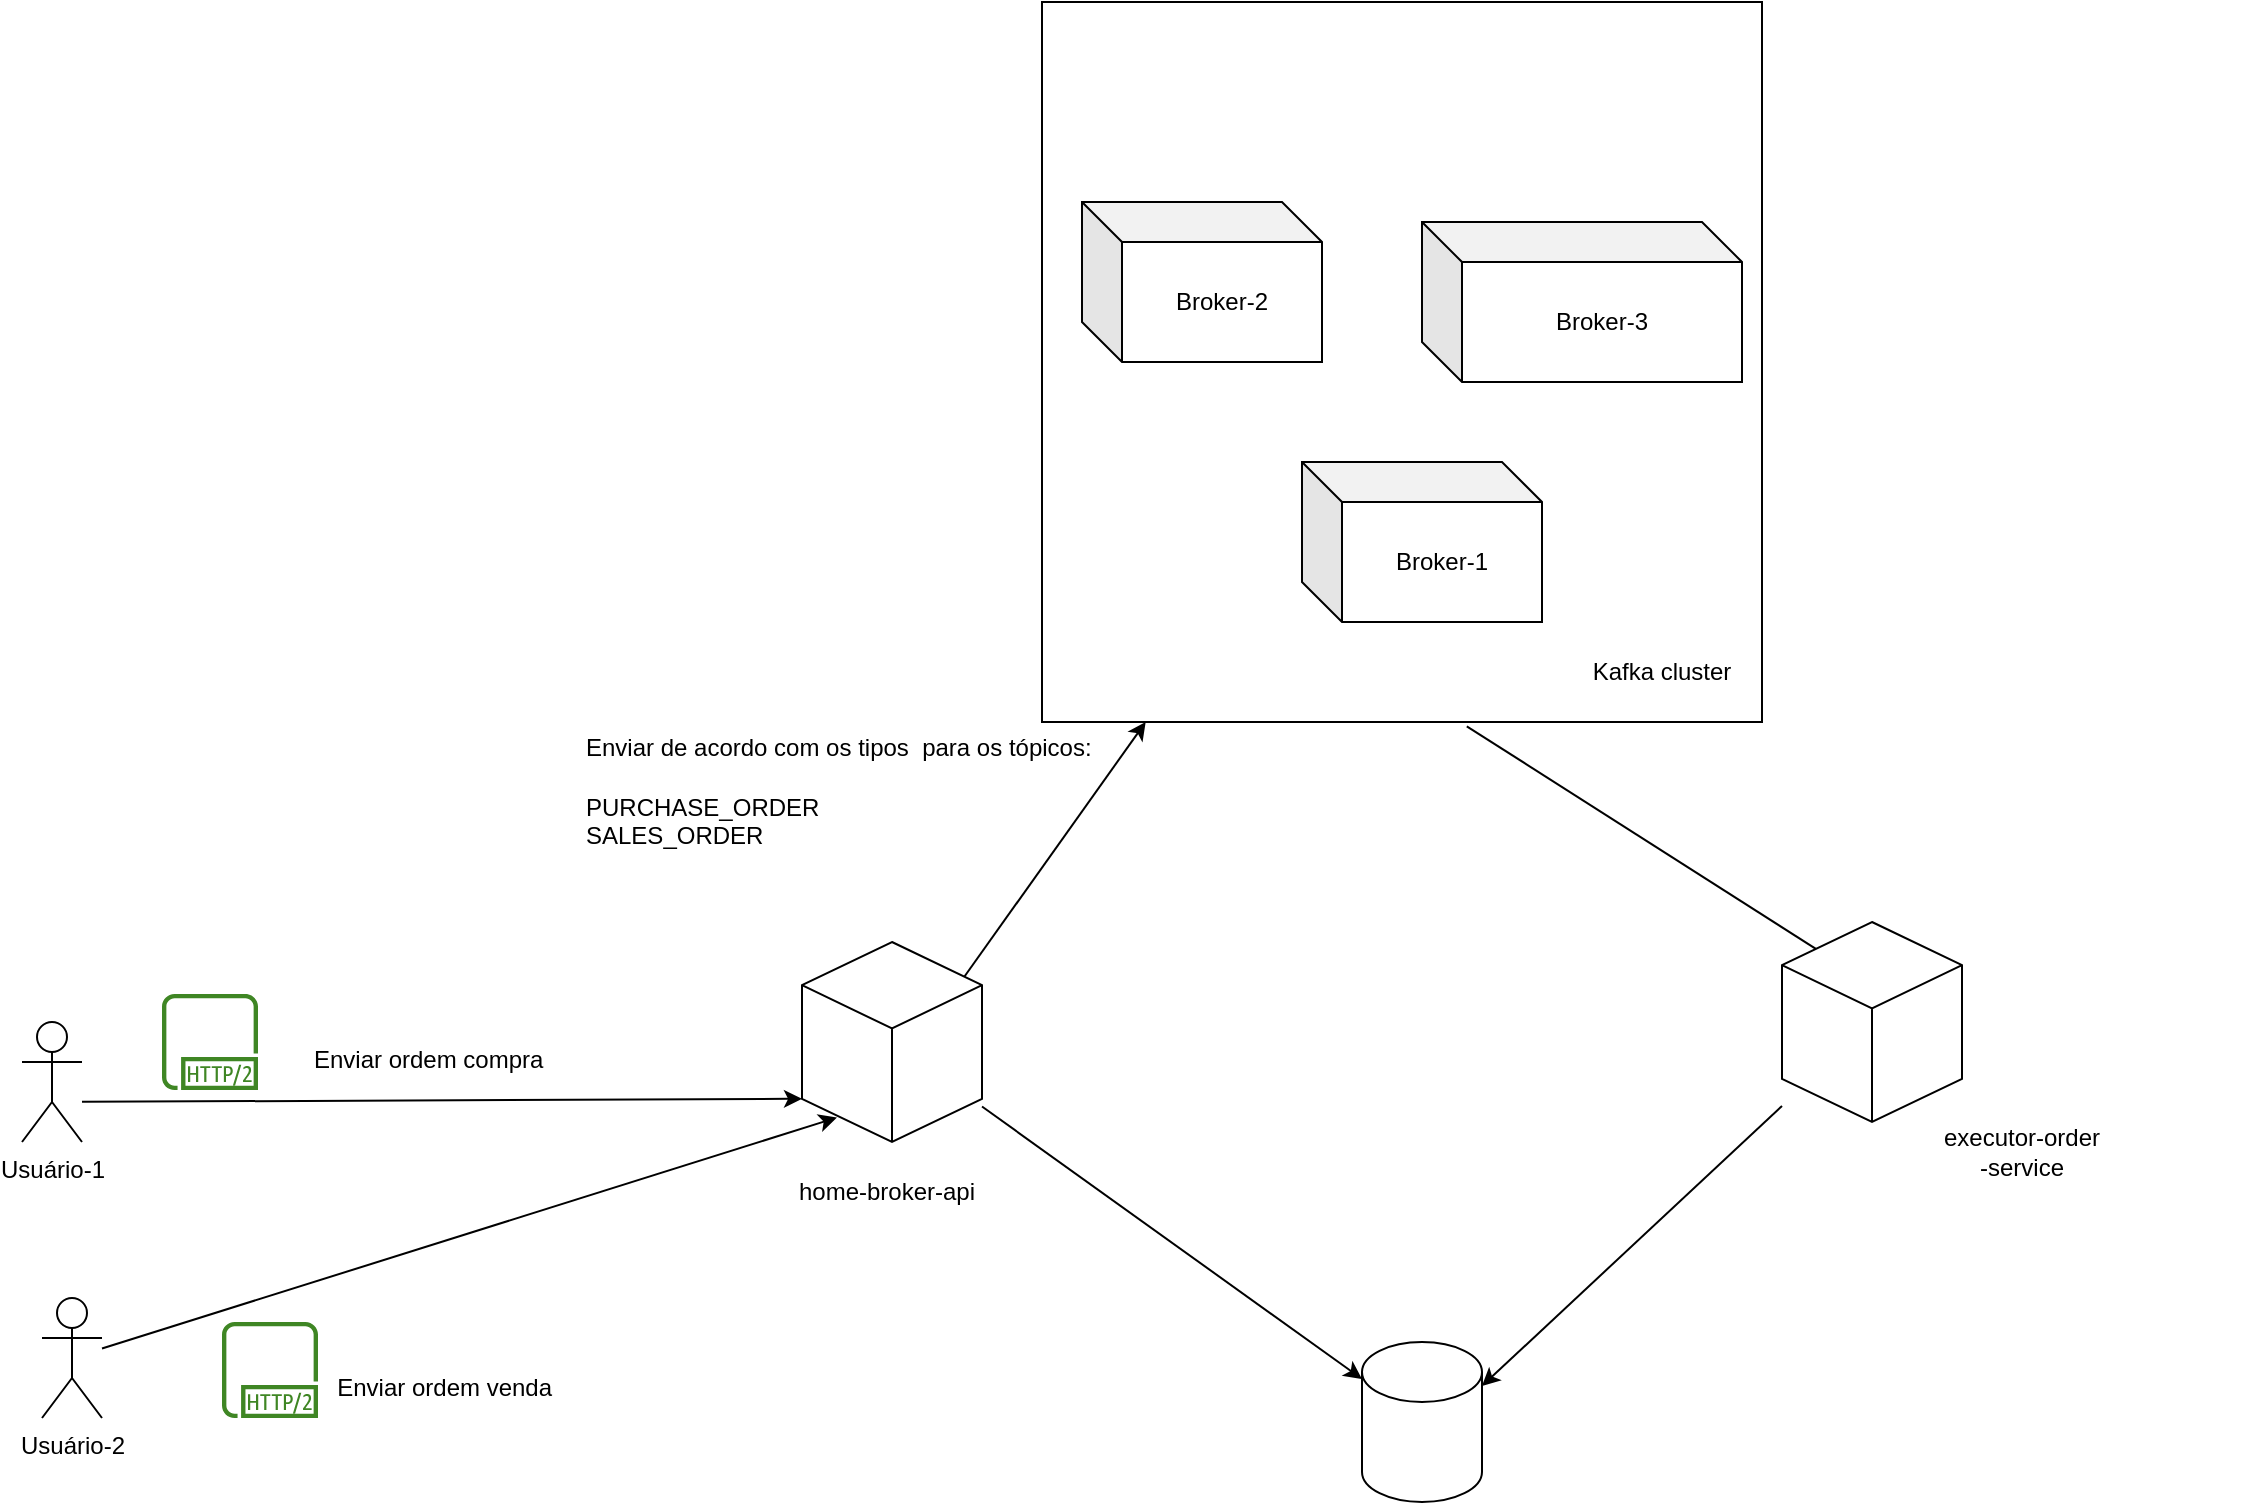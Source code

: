<mxfile>
    <diagram id="my-MAuTWCYe-yyJAsMVD" name="Page-1">
        <mxGraphModel dx="2377" dy="1317" grid="1" gridSize="10" guides="1" tooltips="1" connect="1" arrows="1" fold="1" page="1" pageScale="1" pageWidth="1600" pageHeight="1200" math="0" shadow="0">
            <root>
                <mxCell id="0"/>
                <mxCell id="1" parent="0"/>
                <mxCell id="6" style="edgeStyle=none;html=1;entryX=0;entryY=0;entryDx=0;entryDy=78.393;entryPerimeter=0;" parent="1" target="12" edge="1">
                    <mxGeometry relative="1" as="geometry">
                        <mxPoint x="50" y="929.936" as="sourcePoint"/>
                        <mxPoint x="360" y="1050" as="targetPoint"/>
                    </mxGeometry>
                </mxCell>
                <mxCell id="5" value="Usuário-1" style="shape=umlActor;verticalLabelPosition=bottom;verticalAlign=top;html=1;outlineConnect=0;" parent="1" vertex="1">
                    <mxGeometry x="20" y="890" width="30" height="60" as="geometry"/>
                </mxCell>
                <mxCell id="7" value="Enviar ordem compra&amp;nbsp;" style="text;html=1;strokeColor=none;fillColor=none;align=center;verticalAlign=middle;whiteSpace=wrap;rounded=0;" parent="1" vertex="1">
                    <mxGeometry x="130" y="894" width="190" height="30" as="geometry"/>
                </mxCell>
                <mxCell id="15" style="edgeStyle=none;html=1;exitX=0.59;exitY=1.006;exitDx=0;exitDy=0;exitPerimeter=0;" parent="1" source="23" target="33" edge="1">
                    <mxGeometry relative="1" as="geometry">
                        <mxPoint x="970" y="950" as="targetPoint"/>
                        <mxPoint x="652" y="94.562" as="sourcePoint"/>
                        <Array as="points">
                            <mxPoint x="990" y="900"/>
                        </Array>
                    </mxGeometry>
                </mxCell>
                <mxCell id="14" style="edgeStyle=none;html=1;" parent="1" target="23" edge="1">
                    <mxGeometry relative="1" as="geometry">
                        <mxPoint x="490" y="869" as="sourcePoint"/>
                        <mxPoint x="590" y="750" as="targetPoint"/>
                    </mxGeometry>
                </mxCell>
                <mxCell id="36" style="edgeStyle=none;html=1;" parent="1" source="12" target="35" edge="1">
                    <mxGeometry relative="1" as="geometry"/>
                </mxCell>
                <mxCell id="12" value="" style="html=1;whiteSpace=wrap;shape=isoCube2;backgroundOutline=1;isoAngle=15;" parent="1" vertex="1">
                    <mxGeometry x="410" y="850" width="90" height="100" as="geometry"/>
                </mxCell>
                <mxCell id="13" value="home-broker-api" style="text;html=1;strokeColor=none;fillColor=none;align=center;verticalAlign=middle;whiteSpace=wrap;rounded=0;" parent="1" vertex="1">
                    <mxGeometry x="370" y="960" width="165" height="30" as="geometry"/>
                </mxCell>
                <mxCell id="17" value="Enviar de acordo com os tipos&amp;nbsp; para os tópicos:&amp;nbsp;&lt;br&gt;&lt;span style=&quot;background-color: rgb(43, 43, 43); color: rgb(169, 183, 198); font-family: &amp;quot;Liberation Mono&amp;quot;, monospace;&quot;&gt;&lt;br&gt;&lt;/span&gt;PURCHASE_ORDER&lt;br&gt;SALES_ORDER" style="text;html=1;strokeColor=none;fillColor=none;align=left;verticalAlign=middle;whiteSpace=wrap;rounded=0;" parent="1" vertex="1">
                    <mxGeometry x="300" y="730" width="260" height="90" as="geometry"/>
                </mxCell>
                <mxCell id="19" value="" style="sketch=0;outlineConnect=0;fontColor=#232F3E;gradientColor=none;fillColor=#3F8624;strokeColor=none;dashed=0;verticalLabelPosition=bottom;verticalAlign=top;align=center;html=1;fontSize=12;fontStyle=0;aspect=fixed;pointerEvents=1;shape=mxgraph.aws4.http2_protocol;" parent="1" vertex="1">
                    <mxGeometry x="90" y="876" width="48" height="48" as="geometry"/>
                </mxCell>
                <mxCell id="23" value="" style="whiteSpace=wrap;html=1;aspect=fixed;" parent="1" vertex="1">
                    <mxGeometry x="530" y="380" width="360" height="360" as="geometry"/>
                </mxCell>
                <mxCell id="24" value="Kafka cluster" style="text;html=1;strokeColor=none;fillColor=none;align=center;verticalAlign=middle;whiteSpace=wrap;rounded=0;" parent="1" vertex="1">
                    <mxGeometry x="780" y="700" width="120" height="30" as="geometry"/>
                </mxCell>
                <mxCell id="25" value="Broker-2" style="shape=cube;whiteSpace=wrap;html=1;boundedLbl=1;backgroundOutline=1;darkOpacity=0.05;darkOpacity2=0.1;" parent="1" vertex="1">
                    <mxGeometry x="550" y="480" width="120" height="80" as="geometry"/>
                </mxCell>
                <mxCell id="26" value="Broker-1" style="shape=cube;whiteSpace=wrap;html=1;boundedLbl=1;backgroundOutline=1;darkOpacity=0.05;darkOpacity2=0.1;" parent="1" vertex="1">
                    <mxGeometry x="660" y="610" width="120" height="80" as="geometry"/>
                </mxCell>
                <mxCell id="27" value="Broker-3" style="shape=cube;whiteSpace=wrap;html=1;boundedLbl=1;backgroundOutline=1;darkOpacity=0.05;darkOpacity2=0.1;" parent="1" vertex="1">
                    <mxGeometry x="720" y="490" width="160" height="80" as="geometry"/>
                </mxCell>
                <mxCell id="31" style="edgeStyle=none;html=1;entryX=0.194;entryY=0.878;entryDx=0;entryDy=0;entryPerimeter=0;" parent="1" source="28" target="12" edge="1">
                    <mxGeometry relative="1" as="geometry"/>
                </mxCell>
                <mxCell id="28" value="Usuário-2" style="shape=umlActor;verticalLabelPosition=bottom;verticalAlign=top;html=1;outlineConnect=0;" parent="1" vertex="1">
                    <mxGeometry x="30" y="1028" width="30" height="60" as="geometry"/>
                </mxCell>
                <mxCell id="29" value="Enviar ordem venda&amp;nbsp;" style="text;html=1;strokeColor=none;fillColor=none;align=center;verticalAlign=middle;whiteSpace=wrap;rounded=0;" parent="1" vertex="1">
                    <mxGeometry x="138" y="1058" width="190" height="30" as="geometry"/>
                </mxCell>
                <mxCell id="30" value="" style="sketch=0;outlineConnect=0;fontColor=#232F3E;gradientColor=none;fillColor=#3F8624;strokeColor=none;dashed=0;verticalLabelPosition=bottom;verticalAlign=top;align=center;html=1;fontSize=12;fontStyle=0;aspect=fixed;pointerEvents=1;shape=mxgraph.aws4.http2_protocol;" parent="1" vertex="1">
                    <mxGeometry x="120" y="1040" width="48" height="48" as="geometry"/>
                </mxCell>
                <mxCell id="37" style="edgeStyle=none;html=1;entryX=1;entryY=0.275;entryDx=0;entryDy=0;entryPerimeter=0;" parent="1" source="33" target="35" edge="1">
                    <mxGeometry relative="1" as="geometry">
                        <mxPoint x="810" y="1080" as="targetPoint"/>
                    </mxGeometry>
                </mxCell>
                <mxCell id="33" value="" style="html=1;whiteSpace=wrap;shape=isoCube2;backgroundOutline=1;isoAngle=15;" parent="1" vertex="1">
                    <mxGeometry x="900" y="840" width="90" height="100" as="geometry"/>
                </mxCell>
                <mxCell id="34" value="executor-order&lt;br&gt;-service" style="text;html=1;strokeColor=none;fillColor=none;align=center;verticalAlign=middle;whiteSpace=wrap;rounded=0;" parent="1" vertex="1">
                    <mxGeometry x="910" y="940" width="220" height="30" as="geometry"/>
                </mxCell>
                <mxCell id="35" value="" style="shape=cylinder3;whiteSpace=wrap;html=1;boundedLbl=1;backgroundOutline=1;size=15;" parent="1" vertex="1">
                    <mxGeometry x="690" y="1050" width="60" height="80" as="geometry"/>
                </mxCell>
            </root>
        </mxGraphModel>
    </diagram>
</mxfile>